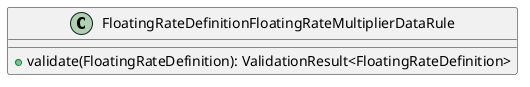 @startuml

    class FloatingRateDefinitionFloatingRateMultiplierDataRule [[FloatingRateDefinitionFloatingRateMultiplierDataRule.html]] {
        +validate(FloatingRateDefinition): ValidationResult<FloatingRateDefinition>
    }

@enduml
